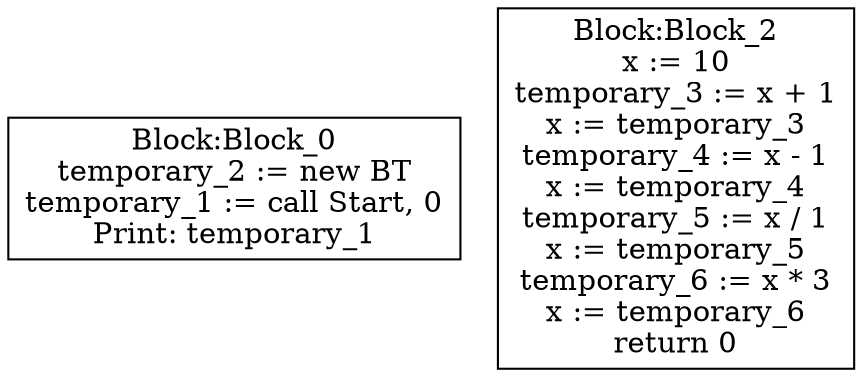 digraph {
graph [ splines = ortho ]
	node [ shape = box ];
Block_0 [label="Block:Block_0
temporary_2 := new BT
temporary_1 := call Start, 0
Print: temporary_1"];
Block_2 [label="Block:Block_2
x := 10
temporary_3 := x + 1
x := temporary_3
temporary_4 := x - 1
x := temporary_4
temporary_5 := x / 1
x := temporary_5
temporary_6 := x * 3
x := temporary_6
return 0"];
}
